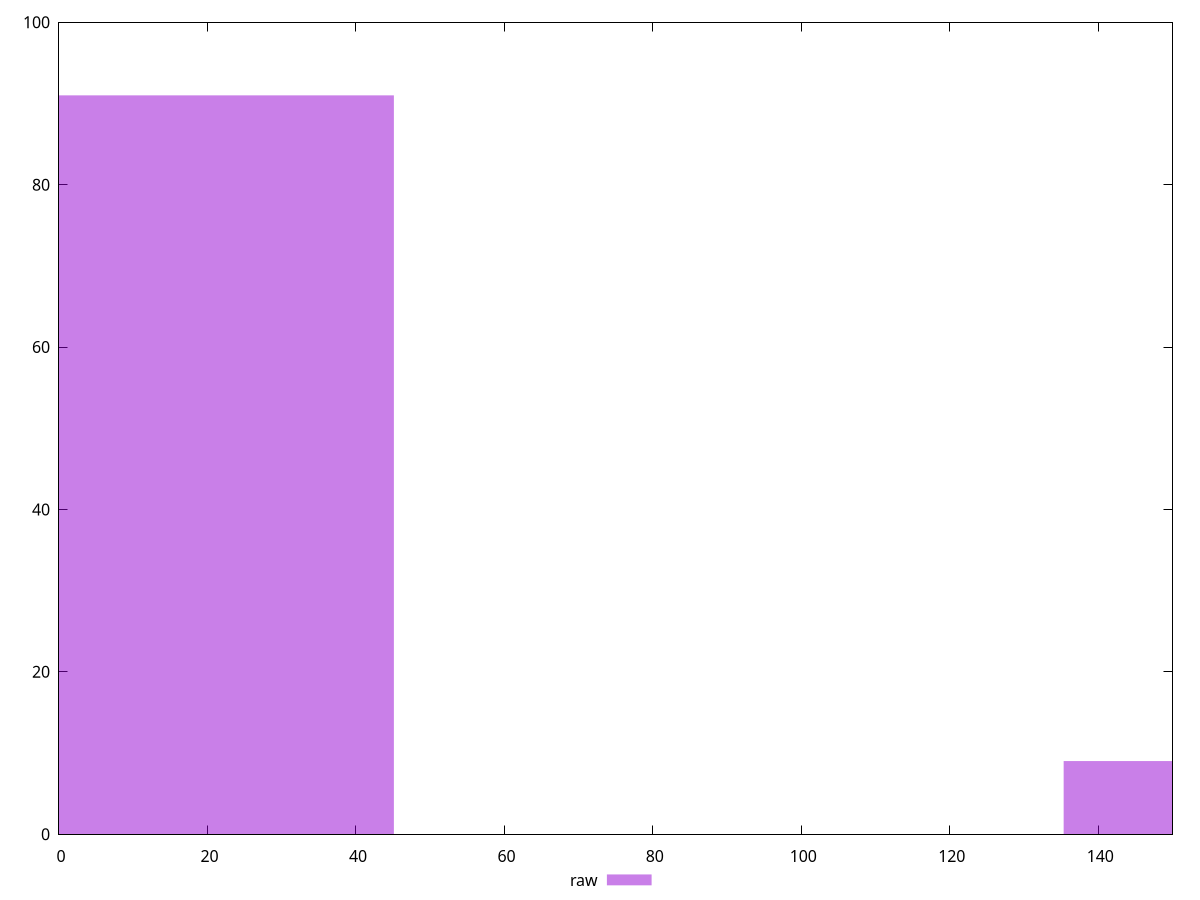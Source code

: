 reset

$raw <<EOF
0 91
180.4499323933552 9
EOF

set key outside below
set boxwidth 90.2249661966776
set xrange [0:150]
set yrange [0:100]
set trange [0:100]
set style fill transparent solid 0.5 noborder
set terminal svg size 640, 490 enhanced background rgb 'white'
set output "report_00017_2021-02-10T15-08-03.406Z/uses-http2/samples/pages+cached+noadtech+nomedia+nocss/raw/histogram.svg"

plot $raw title "raw" with boxes

reset
